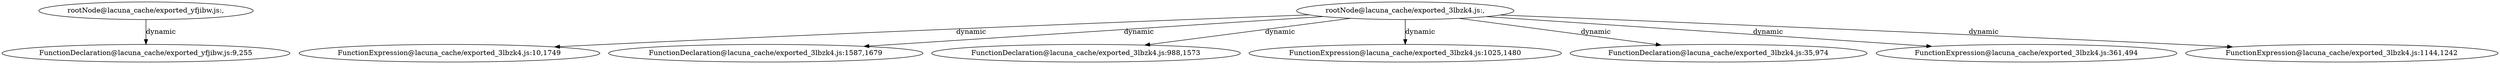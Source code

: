 digraph lacunaCG {
 "rootNode@lacuna_cache/exported_yfjibw.js:," -> "FunctionDeclaration@lacuna_cache/exported_yfjibw.js:9,255" [label="dynamic" ];
 "rootNode@lacuna_cache/exported_3lbzk4.js:," -> "FunctionExpression@lacuna_cache/exported_3lbzk4.js:10,1749" [label="dynamic" ];
 "rootNode@lacuna_cache/exported_3lbzk4.js:," -> "FunctionDeclaration@lacuna_cache/exported_3lbzk4.js:1587,1679" [label="dynamic" ];
 "rootNode@lacuna_cache/exported_3lbzk4.js:," -> "FunctionDeclaration@lacuna_cache/exported_3lbzk4.js:988,1573" [label="dynamic" ];
 "rootNode@lacuna_cache/exported_3lbzk4.js:," -> "FunctionExpression@lacuna_cache/exported_3lbzk4.js:1025,1480" [label="dynamic" ];
 "rootNode@lacuna_cache/exported_3lbzk4.js:," -> "FunctionDeclaration@lacuna_cache/exported_3lbzk4.js:35,974" [label="dynamic" ];
 "rootNode@lacuna_cache/exported_3lbzk4.js:," -> "FunctionExpression@lacuna_cache/exported_3lbzk4.js:361,494" [label="dynamic" ];
 "rootNode@lacuna_cache/exported_3lbzk4.js:," -> "FunctionExpression@lacuna_cache/exported_3lbzk4.js:1144,1242" [label="dynamic" ];
 }